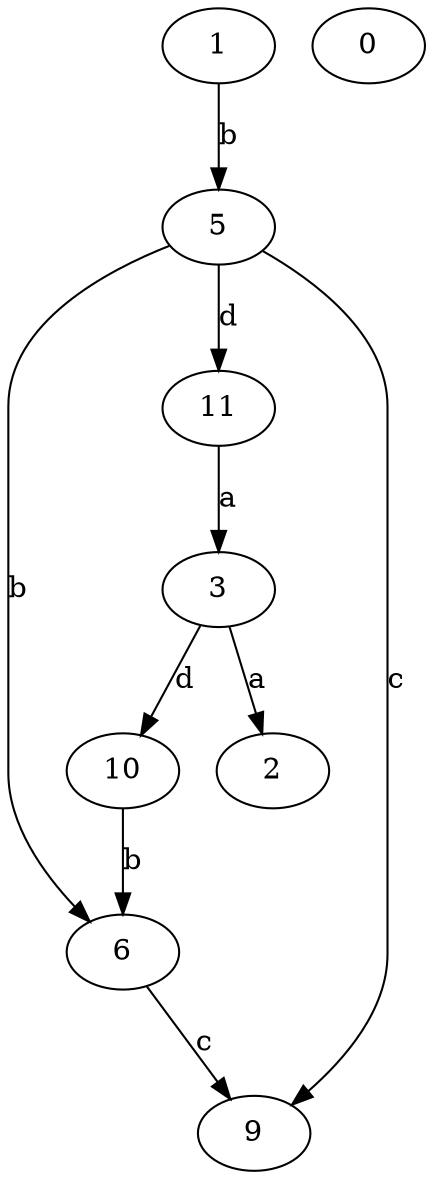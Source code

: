 strict digraph  {
1;
2;
3;
5;
6;
9;
0;
10;
11;
1 -> 5  [label=b];
3 -> 2  [label=a];
3 -> 10  [label=d];
5 -> 6  [label=b];
5 -> 9  [label=c];
5 -> 11  [label=d];
6 -> 9  [label=c];
10 -> 6  [label=b];
11 -> 3  [label=a];
}

